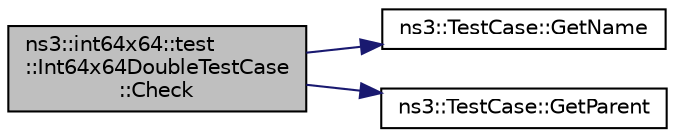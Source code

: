 digraph "ns3::int64x64::test::Int64x64DoubleTestCase::Check"
{
 // LATEX_PDF_SIZE
  edge [fontname="Helvetica",fontsize="10",labelfontname="Helvetica",labelfontsize="10"];
  node [fontname="Helvetica",fontsize="10",shape=record];
  rankdir="LR";
  Node1 [label="ns3::int64x64::test\l::Int64x64DoubleTestCase\l::Check",height=0.2,width=0.4,color="black", fillcolor="grey75", style="filled", fontcolor="black",tooltip=" "];
  Node1 -> Node2 [color="midnightblue",fontsize="10",style="solid",fontname="Helvetica"];
  Node2 [label="ns3::TestCase::GetName",height=0.2,width=0.4,color="black", fillcolor="white", style="filled",URL="$classns3_1_1_test_case.html#ae3b2b294f9104f53e66e5c27d34a5a98",tooltip=" "];
  Node1 -> Node3 [color="midnightblue",fontsize="10",style="solid",fontname="Helvetica"];
  Node3 [label="ns3::TestCase::GetParent",height=0.2,width=0.4,color="black", fillcolor="white", style="filled",URL="$classns3_1_1_test_case.html#a8fe1e18cff0ca8e62e6f9f8125cc628e",tooltip="Get the parent of this TestCsse."];
}
